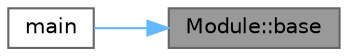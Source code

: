 digraph "Module::base"
{
 // LATEX_PDF_SIZE
  bgcolor="transparent";
  edge [fontname=Helvetica,fontsize=10,labelfontname=Helvetica,labelfontsize=10];
  node [fontname=Helvetica,fontsize=10,shape=box,height=0.2,width=0.4];
  rankdir="RL";
  Node1 [id="Node000001",label="Module::base",height=0.2,width=0.4,color="gray40", fillcolor="grey60", style="filled", fontcolor="black",tooltip="Getter for the base address of the module."];
  Node1 -> Node2 [id="edge1_Node000001_Node000002",dir="back",color="steelblue1",style="solid",tooltip=" "];
  Node2 [id="Node000002",label="main",height=0.2,width=0.4,color="grey40", fillcolor="white", style="filled",URL="$memex_8cpp.html#ae66f6b31b5ad750f1fe042a706a4e3d4",tooltip=" "];
}

